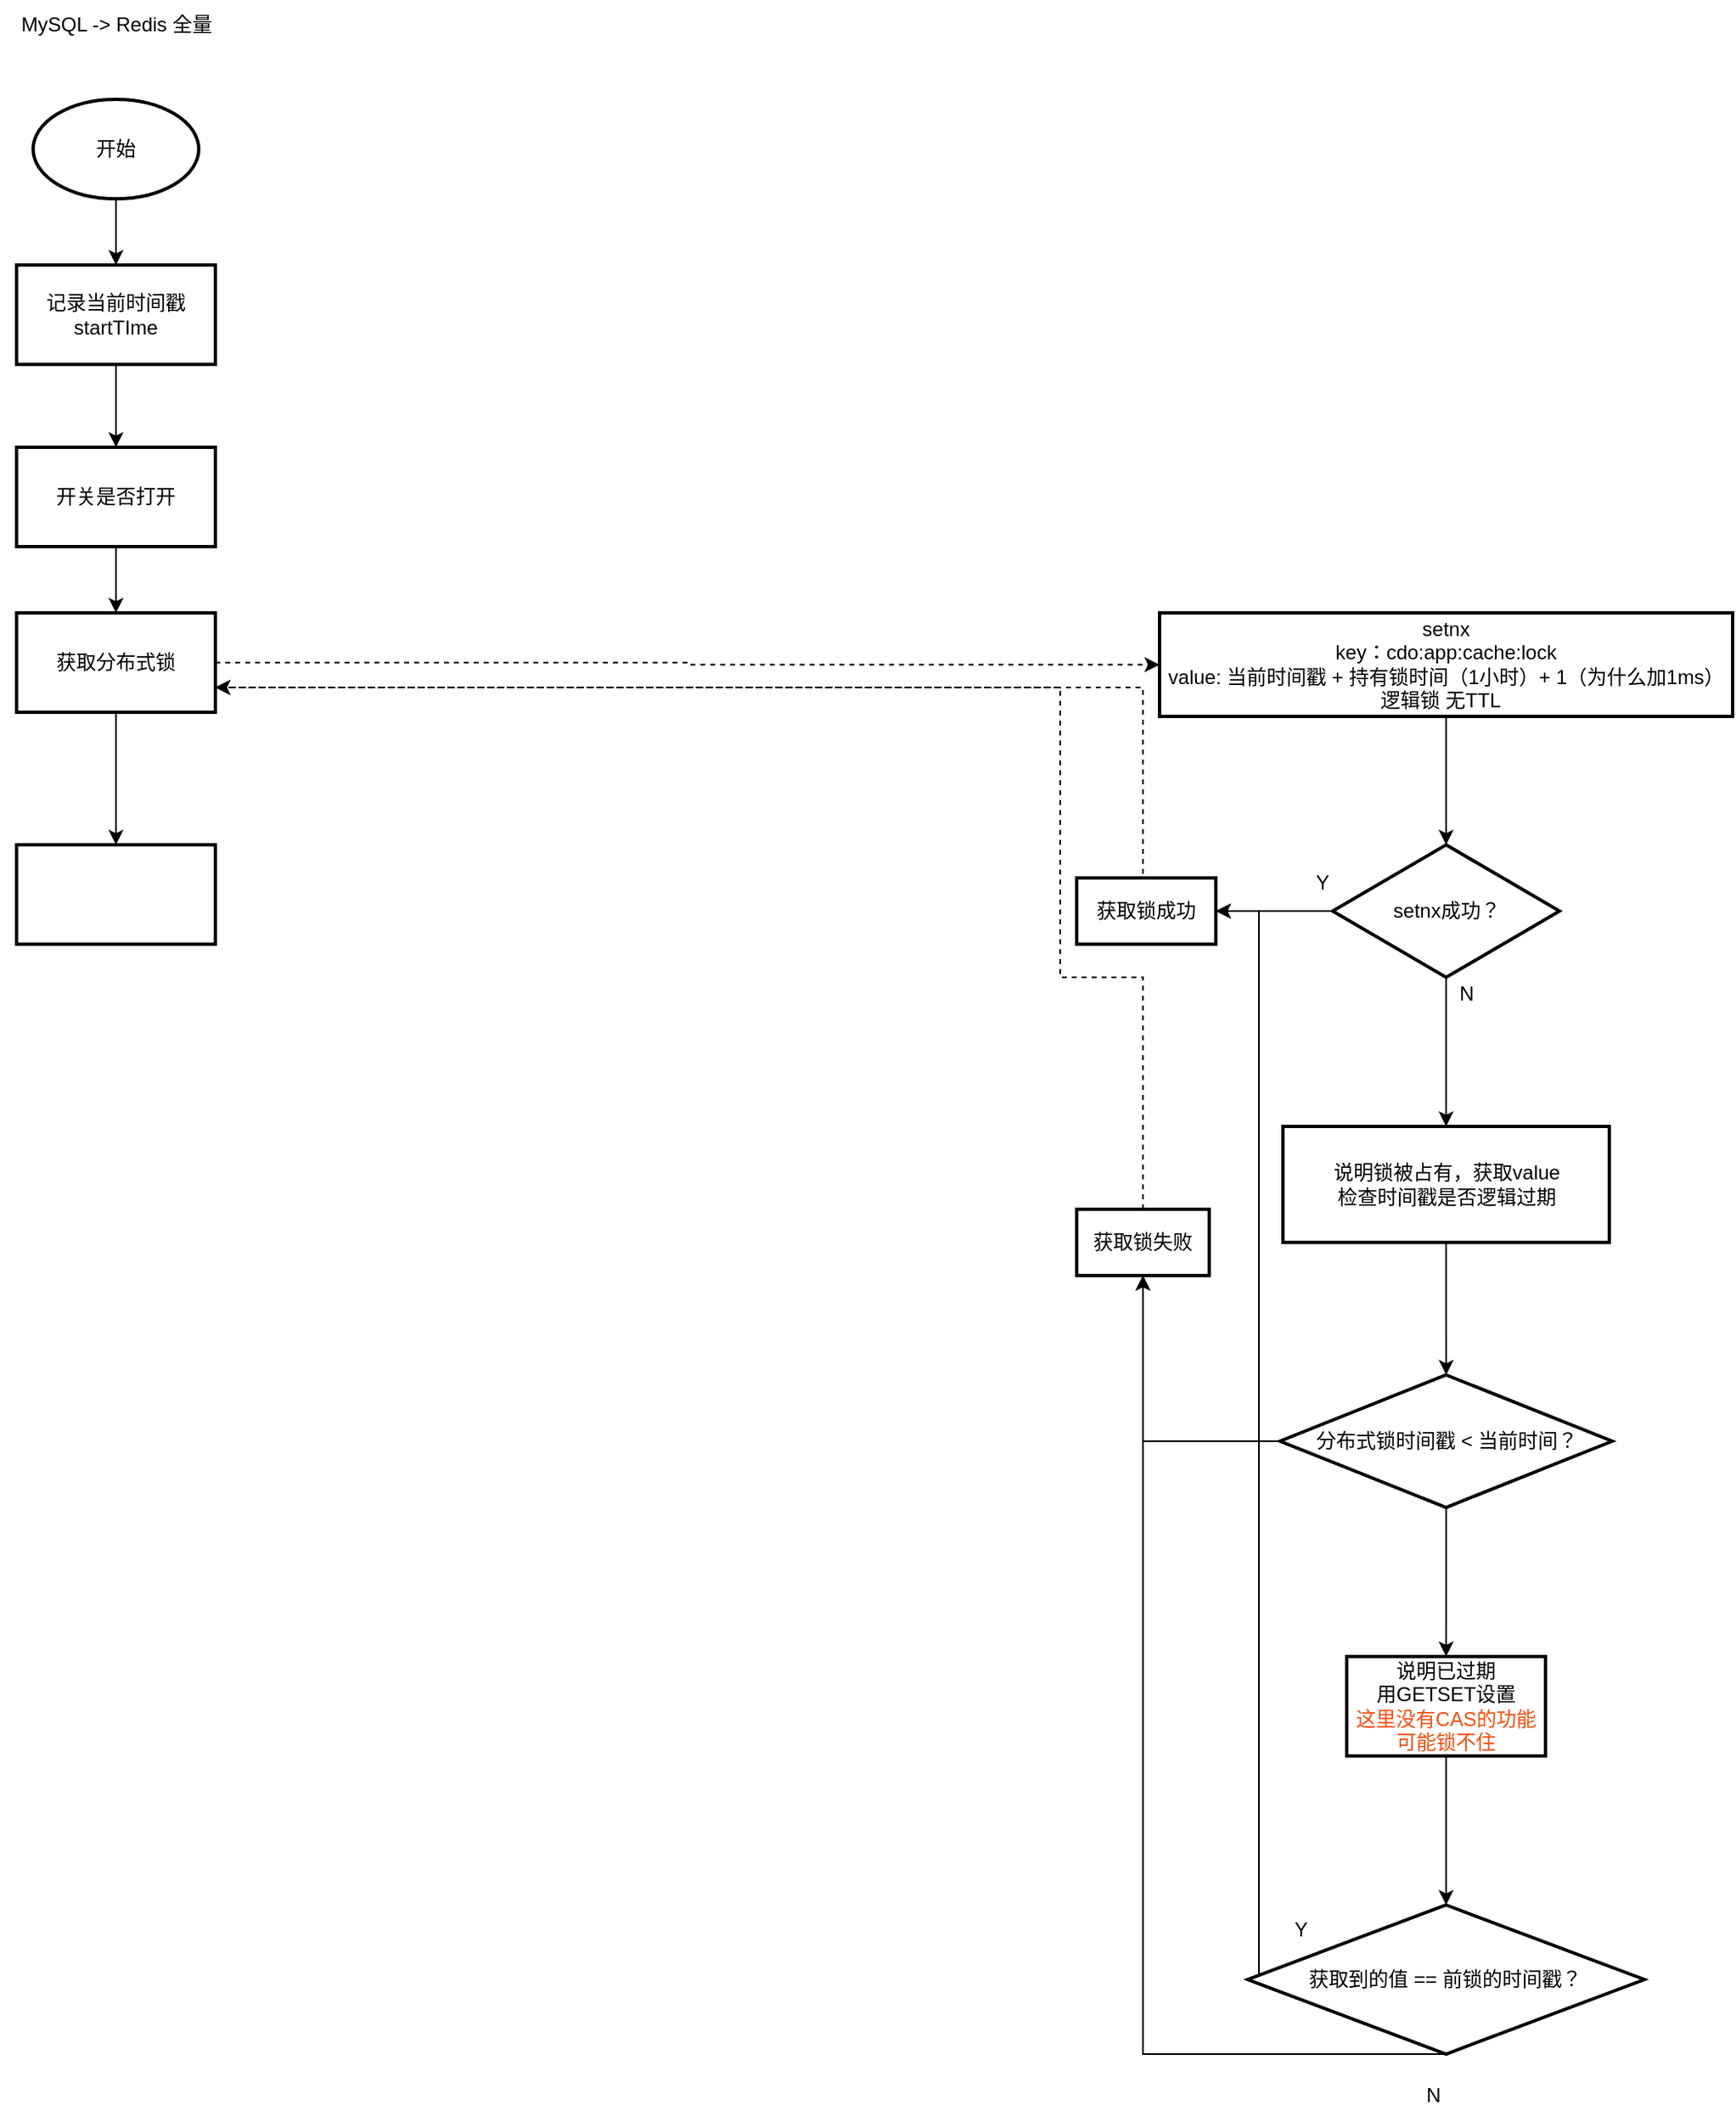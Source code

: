 <mxfile version="22.1.8" type="github">
  <diagram name="第 1 页" id="ahhZ_oQwKZSK2pZefBPP">
    <mxGraphModel dx="2062" dy="638" grid="1" gridSize="10" guides="1" tooltips="1" connect="1" arrows="1" fold="1" page="1" pageScale="1" pageWidth="827" pageHeight="1169" math="0" shadow="0">
      <root>
        <mxCell id="0" />
        <mxCell id="1" parent="0" />
        <mxCell id="pVk94E6_9Db-SWxM0IGJ-1" value="MySQL -&amp;gt; Redis 全量" style="text;html=1;align=center;verticalAlign=middle;resizable=0;points=[];autosize=1;strokeColor=none;fillColor=none;" vertex="1" parent="1">
          <mxGeometry x="-510" width="140" height="30" as="geometry" />
        </mxCell>
        <mxCell id="pVk94E6_9Db-SWxM0IGJ-16" style="edgeStyle=orthogonalEdgeStyle;rounded=0;orthogonalLoop=1;jettySize=auto;html=1;entryX=0.5;entryY=0;entryDx=0;entryDy=0;" edge="1" parent="1" source="pVk94E6_9Db-SWxM0IGJ-3" target="pVk94E6_9Db-SWxM0IGJ-15">
          <mxGeometry relative="1" as="geometry" />
        </mxCell>
        <mxCell id="pVk94E6_9Db-SWxM0IGJ-3" value="开始" style="strokeWidth=2;html=1;shape=mxgraph.flowchart.start_1;whiteSpace=wrap;" vertex="1" parent="1">
          <mxGeometry x="-490" y="60" width="100" height="60" as="geometry" />
        </mxCell>
        <mxCell id="pVk94E6_9Db-SWxM0IGJ-11" value="" style="edgeStyle=orthogonalEdgeStyle;rounded=0;orthogonalLoop=1;jettySize=auto;html=1;dashed=1;" edge="1" parent="1" source="pVk94E6_9Db-SWxM0IGJ-6" target="pVk94E6_9Db-SWxM0IGJ-10">
          <mxGeometry relative="1" as="geometry" />
        </mxCell>
        <mxCell id="pVk94E6_9Db-SWxM0IGJ-29" value="" style="edgeStyle=orthogonalEdgeStyle;rounded=0;orthogonalLoop=1;jettySize=auto;html=1;" edge="1" parent="1" source="pVk94E6_9Db-SWxM0IGJ-6" target="pVk94E6_9Db-SWxM0IGJ-28">
          <mxGeometry relative="1" as="geometry" />
        </mxCell>
        <mxCell id="pVk94E6_9Db-SWxM0IGJ-6" value="获取分布式锁" style="whiteSpace=wrap;html=1;strokeWidth=2;" vertex="1" parent="1">
          <mxGeometry x="-500" y="370" width="120" height="60" as="geometry" />
        </mxCell>
        <mxCell id="pVk94E6_9Db-SWxM0IGJ-19" value="" style="edgeStyle=orthogonalEdgeStyle;rounded=0;orthogonalLoop=1;jettySize=auto;html=1;" edge="1" parent="1" source="pVk94E6_9Db-SWxM0IGJ-10" target="pVk94E6_9Db-SWxM0IGJ-18">
          <mxGeometry relative="1" as="geometry" />
        </mxCell>
        <mxCell id="pVk94E6_9Db-SWxM0IGJ-10" value="setnx&lt;br&gt;key：cdo:app:cache:lock&lt;br&gt;value: 当前时间戳 + 持有锁时间（1小时）+ 1（为什么加1ms）&lt;br&gt;逻辑锁 无TTL&amp;nbsp;&amp;nbsp;" style="whiteSpace=wrap;html=1;strokeWidth=2;" vertex="1" parent="1">
          <mxGeometry x="190" y="370" width="346" height="62.5" as="geometry" />
        </mxCell>
        <mxCell id="pVk94E6_9Db-SWxM0IGJ-14" style="edgeStyle=orthogonalEdgeStyle;rounded=0;orthogonalLoop=1;jettySize=auto;html=1;entryX=0.5;entryY=0;entryDx=0;entryDy=0;" edge="1" parent="1" source="pVk94E6_9Db-SWxM0IGJ-12" target="pVk94E6_9Db-SWxM0IGJ-6">
          <mxGeometry relative="1" as="geometry" />
        </mxCell>
        <mxCell id="pVk94E6_9Db-SWxM0IGJ-12" value="开关是否打开" style="whiteSpace=wrap;html=1;strokeWidth=2;" vertex="1" parent="1">
          <mxGeometry x="-500" y="270" width="120" height="60" as="geometry" />
        </mxCell>
        <mxCell id="pVk94E6_9Db-SWxM0IGJ-17" style="edgeStyle=orthogonalEdgeStyle;rounded=0;orthogonalLoop=1;jettySize=auto;html=1;entryX=0.5;entryY=0;entryDx=0;entryDy=0;" edge="1" parent="1" source="pVk94E6_9Db-SWxM0IGJ-15" target="pVk94E6_9Db-SWxM0IGJ-12">
          <mxGeometry relative="1" as="geometry" />
        </mxCell>
        <mxCell id="pVk94E6_9Db-SWxM0IGJ-15" value="记录当前时间戳&lt;br&gt;startTIme" style="whiteSpace=wrap;html=1;strokeWidth=2;" vertex="1" parent="1">
          <mxGeometry x="-500" y="160" width="120" height="60" as="geometry" />
        </mxCell>
        <mxCell id="pVk94E6_9Db-SWxM0IGJ-21" value="" style="edgeStyle=orthogonalEdgeStyle;rounded=0;orthogonalLoop=1;jettySize=auto;html=1;" edge="1" parent="1" source="pVk94E6_9Db-SWxM0IGJ-18" target="pVk94E6_9Db-SWxM0IGJ-20">
          <mxGeometry relative="1" as="geometry" />
        </mxCell>
        <mxCell id="pVk94E6_9Db-SWxM0IGJ-44" value="" style="edgeStyle=orthogonalEdgeStyle;rounded=0;orthogonalLoop=1;jettySize=auto;html=1;" edge="1" parent="1" source="pVk94E6_9Db-SWxM0IGJ-18" target="pVk94E6_9Db-SWxM0IGJ-43">
          <mxGeometry relative="1" as="geometry" />
        </mxCell>
        <mxCell id="pVk94E6_9Db-SWxM0IGJ-18" value="setnx成功？" style="rhombus;whiteSpace=wrap;html=1;strokeWidth=2;" vertex="1" parent="1">
          <mxGeometry x="294.5" y="510" width="137" height="80" as="geometry" />
        </mxCell>
        <mxCell id="pVk94E6_9Db-SWxM0IGJ-38" value="" style="edgeStyle=orthogonalEdgeStyle;rounded=0;orthogonalLoop=1;jettySize=auto;html=1;" edge="1" parent="1" source="pVk94E6_9Db-SWxM0IGJ-20" target="pVk94E6_9Db-SWxM0IGJ-37">
          <mxGeometry relative="1" as="geometry" />
        </mxCell>
        <mxCell id="pVk94E6_9Db-SWxM0IGJ-20" value="说明锁被占有，获取value&lt;br style=&quot;border-color: var(--border-color);&quot;&gt;检查时间戳是否逻辑过期" style="whiteSpace=wrap;html=1;strokeWidth=2;" vertex="1" parent="1">
          <mxGeometry x="264.5" y="680" width="197" height="70" as="geometry" />
        </mxCell>
        <mxCell id="pVk94E6_9Db-SWxM0IGJ-24" value="N" style="text;html=1;align=center;verticalAlign=middle;resizable=0;points=[];autosize=1;strokeColor=none;fillColor=none;" vertex="1" parent="1">
          <mxGeometry x="360" y="585" width="30" height="30" as="geometry" />
        </mxCell>
        <mxCell id="pVk94E6_9Db-SWxM0IGJ-26" value="Y" style="text;html=1;align=center;verticalAlign=middle;resizable=0;points=[];autosize=1;strokeColor=none;fillColor=none;" vertex="1" parent="1">
          <mxGeometry x="273" y="518" width="30" height="30" as="geometry" />
        </mxCell>
        <mxCell id="pVk94E6_9Db-SWxM0IGJ-28" value="" style="whiteSpace=wrap;html=1;strokeWidth=2;" vertex="1" parent="1">
          <mxGeometry x="-500" y="510" width="120" height="60" as="geometry" />
        </mxCell>
        <mxCell id="pVk94E6_9Db-SWxM0IGJ-36" style="edgeStyle=orthogonalEdgeStyle;rounded=0;orthogonalLoop=1;jettySize=auto;html=1;entryX=1;entryY=0.75;entryDx=0;entryDy=0;dashed=1;" edge="1" parent="1" target="pVk94E6_9Db-SWxM0IGJ-6">
          <mxGeometry relative="1" as="geometry">
            <mxPoint x="180" y="527.5" as="sourcePoint" />
            <Array as="points">
              <mxPoint x="180" y="415" />
            </Array>
          </mxGeometry>
        </mxCell>
        <mxCell id="pVk94E6_9Db-SWxM0IGJ-41" value="" style="edgeStyle=orthogonalEdgeStyle;rounded=0;orthogonalLoop=1;jettySize=auto;html=1;" edge="1" parent="1" source="pVk94E6_9Db-SWxM0IGJ-37" target="pVk94E6_9Db-SWxM0IGJ-40">
          <mxGeometry relative="1" as="geometry" />
        </mxCell>
        <mxCell id="pVk94E6_9Db-SWxM0IGJ-47" value="" style="edgeStyle=orthogonalEdgeStyle;rounded=0;orthogonalLoop=1;jettySize=auto;html=1;" edge="1" parent="1" source="pVk94E6_9Db-SWxM0IGJ-37" target="pVk94E6_9Db-SWxM0IGJ-46">
          <mxGeometry relative="1" as="geometry" />
        </mxCell>
        <mxCell id="pVk94E6_9Db-SWxM0IGJ-37" value="分布式锁时间戳 &amp;lt; 当前时间？" style="rhombus;whiteSpace=wrap;html=1;strokeWidth=2;" vertex="1" parent="1">
          <mxGeometry x="262.75" y="830" width="200.5" height="80" as="geometry" />
        </mxCell>
        <mxCell id="pVk94E6_9Db-SWxM0IGJ-45" style="edgeStyle=orthogonalEdgeStyle;rounded=0;orthogonalLoop=1;jettySize=auto;html=1;entryX=1;entryY=0.75;entryDx=0;entryDy=0;dashed=1;" edge="1" parent="1" source="pVk94E6_9Db-SWxM0IGJ-40" target="pVk94E6_9Db-SWxM0IGJ-6">
          <mxGeometry relative="1" as="geometry">
            <Array as="points">
              <mxPoint x="180" y="590" />
              <mxPoint x="130" y="590" />
              <mxPoint x="130" y="415" />
            </Array>
          </mxGeometry>
        </mxCell>
        <mxCell id="pVk94E6_9Db-SWxM0IGJ-40" value="获取锁失败" style="whiteSpace=wrap;html=1;strokeWidth=2;" vertex="1" parent="1">
          <mxGeometry x="140" y="730" width="80" height="40" as="geometry" />
        </mxCell>
        <mxCell id="pVk94E6_9Db-SWxM0IGJ-43" value="获取锁成功" style="whiteSpace=wrap;html=1;strokeWidth=2;" vertex="1" parent="1">
          <mxGeometry x="140" y="530" width="84" height="40" as="geometry" />
        </mxCell>
        <mxCell id="pVk94E6_9Db-SWxM0IGJ-53" value="" style="edgeStyle=orthogonalEdgeStyle;rounded=0;orthogonalLoop=1;jettySize=auto;html=1;" edge="1" parent="1" source="pVk94E6_9Db-SWxM0IGJ-46" target="pVk94E6_9Db-SWxM0IGJ-52">
          <mxGeometry relative="1" as="geometry" />
        </mxCell>
        <mxCell id="pVk94E6_9Db-SWxM0IGJ-46" value="说明已过期&lt;br&gt;用GETSET设置&lt;br&gt;&lt;font color=&quot;#ff4b0a&quot;&gt;这里没有CAS的功能&lt;br&gt;可能锁不住&lt;br&gt;&lt;/font&gt;" style="whiteSpace=wrap;html=1;strokeWidth=2;" vertex="1" parent="1">
          <mxGeometry x="303" y="1000" width="120" height="60" as="geometry" />
        </mxCell>
        <mxCell id="pVk94E6_9Db-SWxM0IGJ-56" style="edgeStyle=orthogonalEdgeStyle;rounded=0;orthogonalLoop=1;jettySize=auto;html=1;entryX=1;entryY=0.5;entryDx=0;entryDy=0;" edge="1" parent="1" source="pVk94E6_9Db-SWxM0IGJ-52" target="pVk94E6_9Db-SWxM0IGJ-43">
          <mxGeometry relative="1" as="geometry">
            <Array as="points">
              <mxPoint x="250" y="550" />
            </Array>
          </mxGeometry>
        </mxCell>
        <mxCell id="pVk94E6_9Db-SWxM0IGJ-57" style="edgeStyle=orthogonalEdgeStyle;rounded=0;orthogonalLoop=1;jettySize=auto;html=1;entryX=0.5;entryY=1;entryDx=0;entryDy=0;" edge="1" parent="1" source="pVk94E6_9Db-SWxM0IGJ-52" target="pVk94E6_9Db-SWxM0IGJ-40">
          <mxGeometry relative="1" as="geometry">
            <Array as="points">
              <mxPoint x="180" y="1240" />
            </Array>
          </mxGeometry>
        </mxCell>
        <mxCell id="pVk94E6_9Db-SWxM0IGJ-52" value="获取到的值 == 前锁的时间戳？" style="rhombus;whiteSpace=wrap;html=1;strokeWidth=2;" vertex="1" parent="1">
          <mxGeometry x="243.32" y="1150" width="239.37" height="90" as="geometry" />
        </mxCell>
        <mxCell id="pVk94E6_9Db-SWxM0IGJ-55" value="Y" style="text;html=1;align=center;verticalAlign=middle;resizable=0;points=[];autosize=1;strokeColor=none;fillColor=none;" vertex="1" parent="1">
          <mxGeometry x="260" y="1150" width="30" height="30" as="geometry" />
        </mxCell>
        <mxCell id="pVk94E6_9Db-SWxM0IGJ-58" value="N" style="text;html=1;align=center;verticalAlign=middle;resizable=0;points=[];autosize=1;strokeColor=none;fillColor=none;" vertex="1" parent="1">
          <mxGeometry x="340" y="1250" width="30" height="30" as="geometry" />
        </mxCell>
      </root>
    </mxGraphModel>
  </diagram>
</mxfile>
